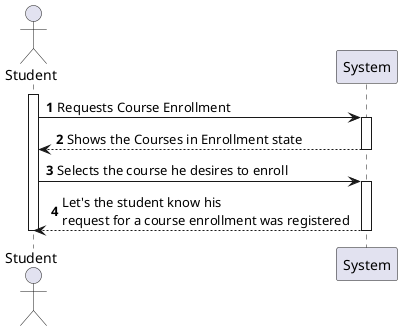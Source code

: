 @startuml
autonumber

autoactivate on

actor Student
activate Student


Student -> System: Requests Course Enrollment
System --> Student: Shows the Courses in Enrollment state
Student -> System: Selects the course he desires to enroll
System --> Student: Let's the student know his \nrequest for a course enrollment was registered

deactivate Student

@enduml